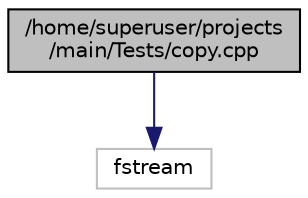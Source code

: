 digraph "/home/superuser/projects/main/Tests/copy.cpp"
{
  edge [fontname="Helvetica",fontsize="10",labelfontname="Helvetica",labelfontsize="10"];
  node [fontname="Helvetica",fontsize="10",shape=record];
  Node1 [label="/home/superuser/projects\l/main/Tests/copy.cpp",height=0.2,width=0.4,color="black", fillcolor="grey75", style="filled", fontcolor="black"];
  Node1 -> Node2 [color="midnightblue",fontsize="10",style="solid"];
  Node2 [label="fstream",height=0.2,width=0.4,color="grey75", fillcolor="white", style="filled"];
}
